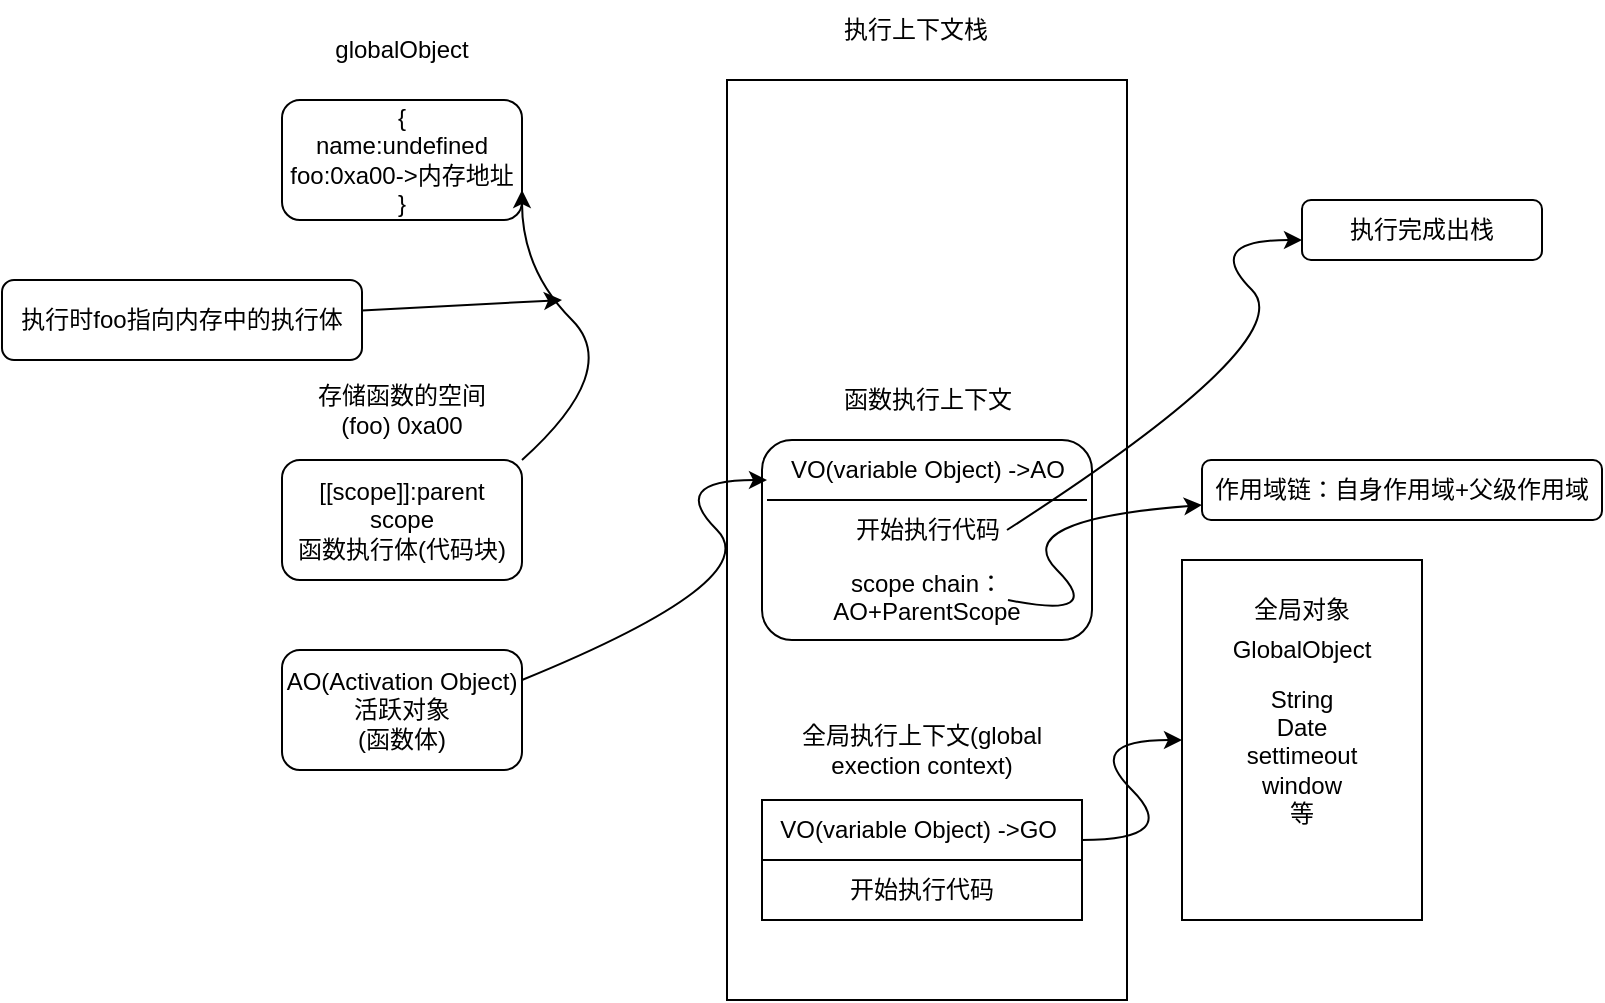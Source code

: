 <mxfile>
    <diagram id="x6IQUm8J7e46C5cCPS0Z" name="第 1 页">
        <mxGraphModel dx="914" dy="782" grid="1" gridSize="10" guides="1" tooltips="1" connect="1" arrows="1" fold="1" page="1" pageScale="1" pageWidth="1169" pageHeight="1654" math="0" shadow="0">
            <root>
                <mxCell id="0"/>
                <mxCell id="1" parent="0"/>
                <mxCell id="2" value="" style="rounded=0;whiteSpace=wrap;html=1;" parent="1" vertex="1">
                    <mxGeometry x="402.5" y="250" width="200" height="460" as="geometry"/>
                </mxCell>
                <mxCell id="3" value="执行上下文栈" style="text;html=1;strokeColor=none;fillColor=none;align=center;verticalAlign=middle;whiteSpace=wrap;rounded=0;" parent="1" vertex="1">
                    <mxGeometry x="452" y="210" width="90" height="30" as="geometry"/>
                </mxCell>
                <mxCell id="4" value="" style="rounded=0;whiteSpace=wrap;html=1;" parent="1" vertex="1">
                    <mxGeometry x="420" y="610" width="160" height="60" as="geometry"/>
                </mxCell>
                <mxCell id="6" value="" style="endArrow=none;html=1;entryX=1;entryY=0.5;entryDx=0;entryDy=0;exitX=0;exitY=0.5;exitDx=0;exitDy=0;" parent="1" source="4" target="4" edge="1">
                    <mxGeometry width="50" height="50" relative="1" as="geometry">
                        <mxPoint x="480" y="665" as="sourcePoint"/>
                        <mxPoint x="530" y="615" as="targetPoint"/>
                    </mxGeometry>
                </mxCell>
                <mxCell id="7" value="VO(variable Object) -&amp;gt;GO&amp;nbsp;" style="text;html=1;strokeColor=none;fillColor=none;align=center;verticalAlign=middle;whiteSpace=wrap;rounded=0;" parent="1" vertex="1">
                    <mxGeometry x="420" y="610" width="160" height="30" as="geometry"/>
                </mxCell>
                <mxCell id="8" value="" style="curved=1;endArrow=classic;html=1;" parent="1" edge="1">
                    <mxGeometry width="50" height="50" relative="1" as="geometry">
                        <mxPoint x="580" y="630" as="sourcePoint"/>
                        <mxPoint x="630" y="580" as="targetPoint"/>
                        <Array as="points">
                            <mxPoint x="630" y="630"/>
                            <mxPoint x="580" y="580"/>
                        </Array>
                    </mxGeometry>
                </mxCell>
                <mxCell id="10" value="开始执行代码" style="text;html=1;strokeColor=none;fillColor=none;align=center;verticalAlign=middle;whiteSpace=wrap;rounded=0;" parent="1" vertex="1">
                    <mxGeometry x="460" y="640" width="80" height="30" as="geometry"/>
                </mxCell>
                <mxCell id="11" value="" style="rounded=0;whiteSpace=wrap;html=1;" parent="1" vertex="1">
                    <mxGeometry x="630" y="490" width="120" height="180" as="geometry"/>
                </mxCell>
                <mxCell id="12" value="GlobalObject" style="text;html=1;strokeColor=none;fillColor=none;align=center;verticalAlign=middle;whiteSpace=wrap;rounded=0;" parent="1" vertex="1">
                    <mxGeometry x="660" y="520" width="60" height="30" as="geometry"/>
                </mxCell>
                <mxCell id="13" value="String&lt;br&gt;Date&lt;br&gt;settimeout&lt;br&gt;window&lt;br&gt;等" style="text;html=1;strokeColor=none;fillColor=none;align=center;verticalAlign=middle;whiteSpace=wrap;rounded=0;" parent="1" vertex="1">
                    <mxGeometry x="660" y="565" width="60" height="45" as="geometry"/>
                </mxCell>
                <mxCell id="24" value="全局对象" style="text;html=1;strokeColor=none;fillColor=none;align=center;verticalAlign=middle;whiteSpace=wrap;rounded=0;" parent="1" vertex="1">
                    <mxGeometry x="660" y="500" width="60" height="30" as="geometry"/>
                </mxCell>
                <mxCell id="27" value="全局执行上下文(global exection context)" style="text;html=1;strokeColor=none;fillColor=none;align=center;verticalAlign=middle;whiteSpace=wrap;rounded=0;" parent="1" vertex="1">
                    <mxGeometry x="420" y="570" width="160" height="30" as="geometry"/>
                </mxCell>
                <mxCell id="28" value="{&lt;br&gt;name:undefined&lt;br&gt;foo:0xa00-&amp;gt;内存地址&lt;br&gt;}" style="rounded=1;whiteSpace=wrap;html=1;" parent="1" vertex="1">
                    <mxGeometry x="180" y="260" width="120" height="60" as="geometry"/>
                </mxCell>
                <mxCell id="29" value="globalObject" style="text;html=1;strokeColor=none;fillColor=none;align=center;verticalAlign=middle;whiteSpace=wrap;rounded=0;" parent="1" vertex="1">
                    <mxGeometry x="210" y="220" width="60" height="30" as="geometry"/>
                </mxCell>
                <mxCell id="30" value="[[scope]]:parent scope&lt;br&gt;函数执行体(代码块)" style="rounded=1;whiteSpace=wrap;html=1;" parent="1" vertex="1">
                    <mxGeometry x="180" y="440" width="120" height="60" as="geometry"/>
                </mxCell>
                <mxCell id="31" value="存储函数的空间(foo) 0xa00" style="text;html=1;strokeColor=none;fillColor=none;align=center;verticalAlign=middle;whiteSpace=wrap;rounded=0;" parent="1" vertex="1">
                    <mxGeometry x="190" y="400" width="100" height="30" as="geometry"/>
                </mxCell>
                <mxCell id="47" value="" style="edgeStyle=none;html=1;" parent="1" source="33" edge="1">
                    <mxGeometry relative="1" as="geometry">
                        <mxPoint x="320" y="360" as="targetPoint"/>
                    </mxGeometry>
                </mxCell>
                <mxCell id="33" value="执行时foo指向内存中的执行体" style="rounded=1;whiteSpace=wrap;html=1;" parent="1" vertex="1">
                    <mxGeometry x="40" y="350" width="180" height="40" as="geometry"/>
                </mxCell>
                <mxCell id="34" value="&lt;br&gt;&lt;br&gt;&lt;br&gt;&lt;br&gt;scope chain：AO+ParentScope" style="rounded=1;whiteSpace=wrap;html=1;" parent="1" vertex="1">
                    <mxGeometry x="420" y="430" width="165" height="100" as="geometry"/>
                </mxCell>
                <mxCell id="35" value="函数执行上下文" style="text;html=1;strokeColor=none;fillColor=none;align=center;verticalAlign=middle;whiteSpace=wrap;rounded=0;" parent="1" vertex="1">
                    <mxGeometry x="452.5" y="395" width="100" height="30" as="geometry"/>
                </mxCell>
                <mxCell id="37" value="VO(variable Object) -&amp;gt;AO" style="text;html=1;strokeColor=none;fillColor=none;align=center;verticalAlign=middle;whiteSpace=wrap;rounded=0;" parent="1" vertex="1">
                    <mxGeometry x="422.5" y="430" width="160" height="30" as="geometry"/>
                </mxCell>
                <mxCell id="38" value="开始执行代码" style="text;html=1;strokeColor=none;fillColor=none;align=center;verticalAlign=middle;whiteSpace=wrap;rounded=0;" parent="1" vertex="1">
                    <mxGeometry x="462.5" y="460" width="80" height="30" as="geometry"/>
                </mxCell>
                <mxCell id="39" value="" style="endArrow=none;html=1;entryX=0;entryY=1;entryDx=0;entryDy=0;exitX=1;exitY=1;exitDx=0;exitDy=0;" parent="1" source="37" target="37" edge="1">
                    <mxGeometry width="50" height="50" relative="1" as="geometry">
                        <mxPoint x="470" y="485" as="sourcePoint"/>
                        <mxPoint x="520" y="435" as="targetPoint"/>
                        <Array as="points"/>
                    </mxGeometry>
                </mxCell>
                <mxCell id="41" value="AO(Activation Object)&lt;br&gt;活跃对象&lt;br&gt;(函数体)" style="rounded=1;whiteSpace=wrap;html=1;" parent="1" vertex="1">
                    <mxGeometry x="180" y="535" width="120" height="60" as="geometry"/>
                </mxCell>
                <mxCell id="43" value="执行完成出栈" style="rounded=1;whiteSpace=wrap;html=1;" parent="1" vertex="1">
                    <mxGeometry x="690" y="310" width="120" height="30" as="geometry"/>
                </mxCell>
                <mxCell id="45" value="" style="curved=1;endArrow=classic;html=1;entryX=1;entryY=0.75;entryDx=0;entryDy=0;exitX=1;exitY=0;exitDx=0;exitDy=0;" parent="1" source="30" target="28" edge="1">
                    <mxGeometry width="50" height="50" relative="1" as="geometry">
                        <mxPoint x="300" y="395" as="sourcePoint"/>
                        <mxPoint x="350" y="345" as="targetPoint"/>
                        <Array as="points">
                            <mxPoint x="350" y="395"/>
                            <mxPoint x="300" y="345"/>
                        </Array>
                    </mxGeometry>
                </mxCell>
                <mxCell id="48" value="" style="curved=1;endArrow=classic;html=1;exitX=1;exitY=0.25;exitDx=0;exitDy=0;" edge="1" parent="1" source="41">
                    <mxGeometry width="50" height="50" relative="1" as="geometry">
                        <mxPoint x="372.5" y="500" as="sourcePoint"/>
                        <mxPoint x="422.5" y="450" as="targetPoint"/>
                        <Array as="points">
                            <mxPoint x="422.5" y="500"/>
                            <mxPoint x="372.5" y="450"/>
                        </Array>
                    </mxGeometry>
                </mxCell>
                <mxCell id="50" value="" style="curved=1;endArrow=classic;html=1;exitX=1;exitY=0.5;exitDx=0;exitDy=0;" edge="1" parent="1" source="38">
                    <mxGeometry width="50" height="50" relative="1" as="geometry">
                        <mxPoint x="640" y="380" as="sourcePoint"/>
                        <mxPoint x="690" y="330" as="targetPoint"/>
                        <Array as="points">
                            <mxPoint x="690" y="380"/>
                            <mxPoint x="640" y="330"/>
                        </Array>
                    </mxGeometry>
                </mxCell>
                <mxCell id="51" value="作用域链：自身作用域+父级作用域" style="rounded=1;whiteSpace=wrap;html=1;" vertex="1" parent="1">
                    <mxGeometry x="640" y="440" width="200" height="30" as="geometry"/>
                </mxCell>
                <mxCell id="52" value="" style="curved=1;endArrow=classic;html=1;entryX=0;entryY=0.75;entryDx=0;entryDy=0;" edge="1" parent="1" target="51">
                    <mxGeometry width="50" height="50" relative="1" as="geometry">
                        <mxPoint x="543" y="510" as="sourcePoint"/>
                        <mxPoint x="592.5" y="470" as="targetPoint"/>
                        <Array as="points">
                            <mxPoint x="592.5" y="520"/>
                            <mxPoint x="542.5" y="470"/>
                        </Array>
                    </mxGeometry>
                </mxCell>
            </root>
        </mxGraphModel>
    </diagram>
</mxfile>